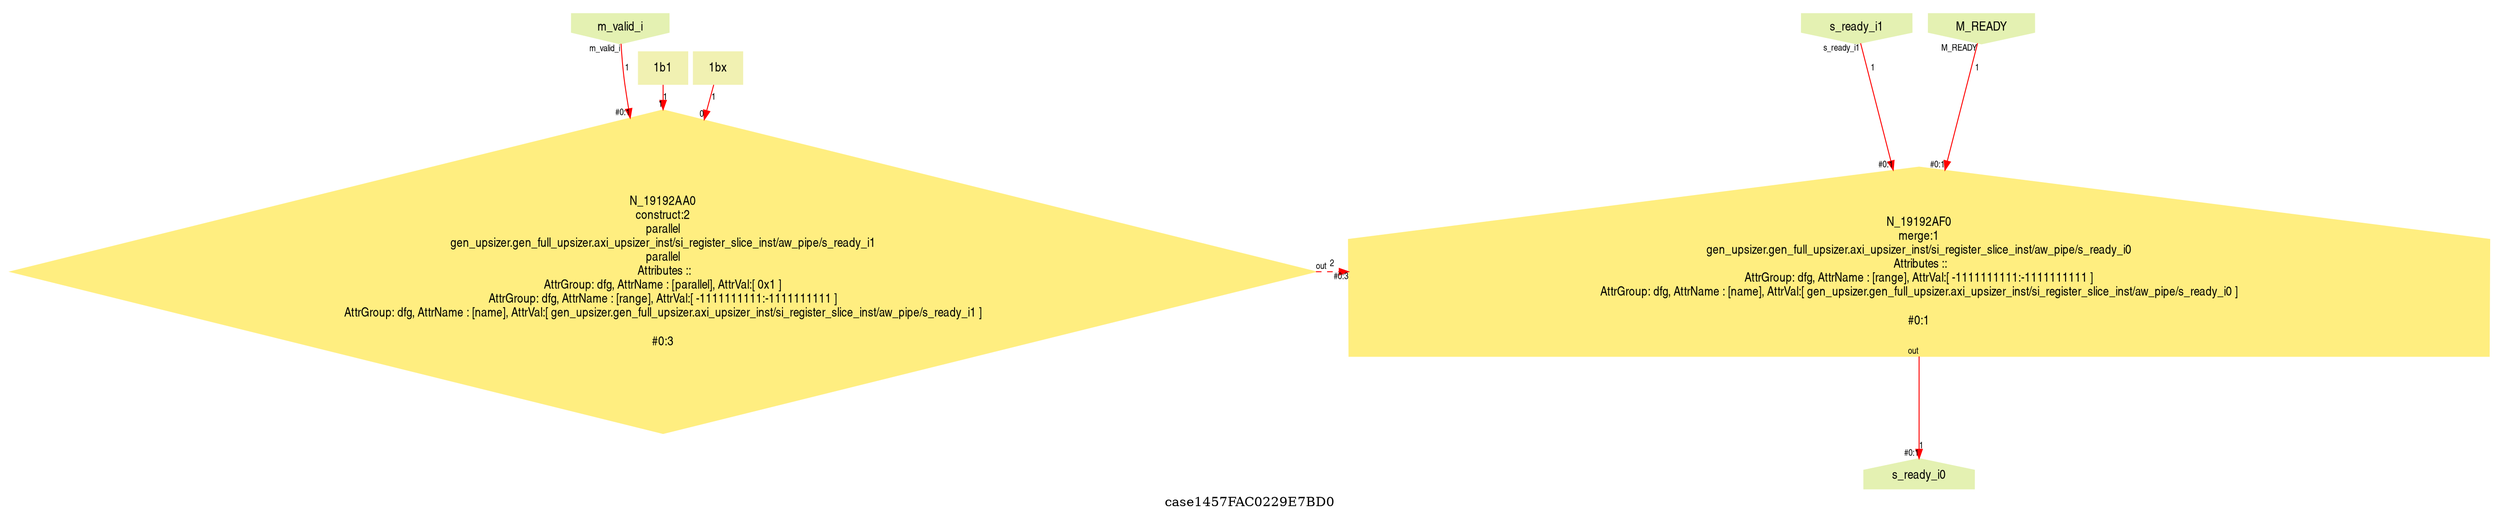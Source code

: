digraph case1457FAC0229E7BD0 {
graph [label="case1457FAC0229E7BD0", margin="0.1,0.1", size="100,100", ranksep=0.1, splines=true];
node [style=filled, color="#ffee80", fontname=helveticanarrow];
edge [color="#ff0000", fontsize=10, fontname=helveticanarrow];
{ rank = source;case1457FAC0229E7BD0_m_valid_i [label="m_valid_i", shape=invhouse, color="#e4f1b2"];
case1457FAC0229E7BD0_s_ready_i1 [label="s_ready_i1", shape=invhouse, color="#e4f1b2"];
case1457FAC0229E7BD0_M_READY [label="M_READY", shape=invhouse, color="#e4f1b2"];
}
{ rank = sink;case1457FAC0229E7BD0_s_ready_i0 [label="s_ready_i0", shape=house, color="#e4f1b2"];
}
{ rank = same;N_19192AA0 [label="N_19192AA0\nconstruct:2\nparallel\ngen_upsizer.gen_full_upsizer.axi_upsizer_inst/si_register_slice_inst/aw_pipe/s_ready_i1\nparallel\n Attributes ::\nAttrGroup: dfg, AttrName : [parallel], AttrVal:[ 0x1 ]\nAttrGroup: dfg, AttrName : [range], AttrVal:[ -1111111111:-1111111111 ]\nAttrGroup: dfg, AttrName : [name], AttrVal:[ gen_upsizer.gen_full_upsizer.axi_upsizer_inst/si_register_slice_inst/aw_pipe/s_ready_i1 ]\n\n#0:3\n", shape=diamond, color="#ffee80"];
N_19192AF0 [label="N_19192AF0\nmerge:1\ngen_upsizer.gen_full_upsizer.axi_upsizer_inst/si_register_slice_inst/aw_pipe/s_ready_i0\n Attributes ::\nAttrGroup: dfg, AttrName : [range], AttrVal:[ -1111111111:-1111111111 ]\nAttrGroup: dfg, AttrName : [name], AttrVal:[ gen_upsizer.gen_full_upsizer.axi_upsizer_inst/si_register_slice_inst/aw_pipe/s_ready_i0 ]\n\n#0:1\n", shape=house, color="#ffee80"];
}
N_19192AA0_P_1CF6D440 [label="1b1", color="#f1f1b2", shape=plaintext];
N_19192AA0_P_1CF6D440 -> N_19192AA0 [label="1", headlabel=<1>, headlabel=<1>];
N_19192AA0_P_1CF6D4D0 [label="1bx", color="#f1f1b2", shape=plaintext];
N_19192AA0_P_1CF6D4D0 -> N_19192AA0 [label="1", headlabel=<0>, headlabel=<0>];
N_19192AA0 -> N_19192AF0 [label="2", style=dashed, constraint=false, taillabel=<out>, headlabel=<sel>, headlabel=<#0:3>];
case1457FAC0229E7BD0_m_valid_i -> N_19192AA0 [label="1", taillabel=<m_valid_i>, headlabel=<in>, headlabel=<#0:1>];
case1457FAC0229E7BD0_s_ready_i1 -> N_19192AF0 [label="1", taillabel=<s_ready_i1>, headlabel=<0>, headlabel=<#0:1>];
case1457FAC0229E7BD0_M_READY -> N_19192AF0 [label="1", taillabel=<M_READY>, headlabel=<1>, headlabel=<#0:1>];
N_19192AF0 -> case1457FAC0229E7BD0_s_ready_i0 [label="1", taillabel=<out>, headlabel=<s_ready_i0>, headlabel=<#0:1>];
}
